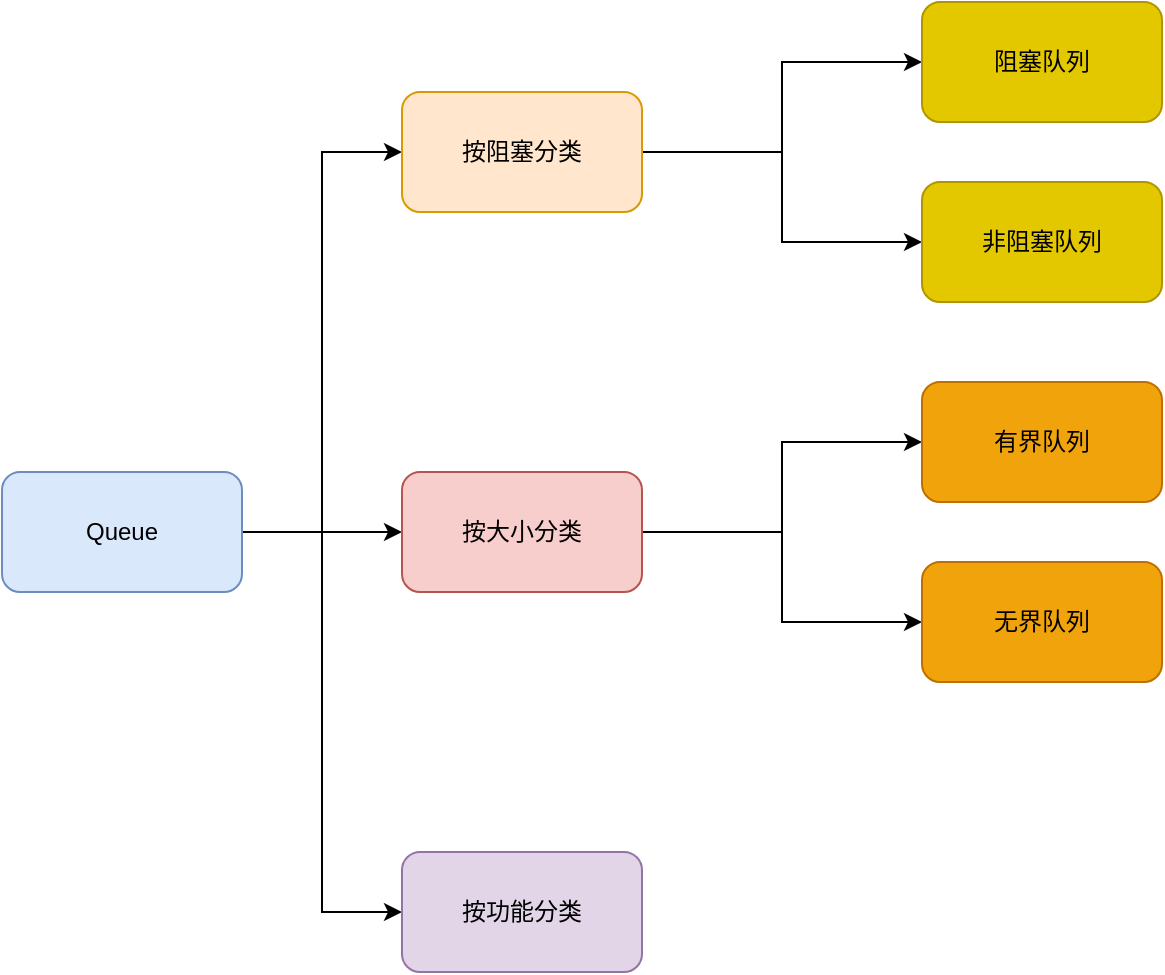 <mxfile version="24.7.7">
  <diagram name="第 1 页" id="XBe9ZtATBSlsIvdmplbK">
    <mxGraphModel dx="1434" dy="772" grid="1" gridSize="10" guides="1" tooltips="1" connect="1" arrows="1" fold="1" page="1" pageScale="1" pageWidth="827" pageHeight="1169" math="0" shadow="0">
      <root>
        <mxCell id="0" />
        <mxCell id="1" parent="0" />
        <mxCell id="hu2YA9th0eI2DhNNzv6I-10" style="edgeStyle=orthogonalEdgeStyle;rounded=0;orthogonalLoop=1;jettySize=auto;html=1;exitX=1;exitY=0.5;exitDx=0;exitDy=0;entryX=0;entryY=0.5;entryDx=0;entryDy=0;" edge="1" parent="1" source="hu2YA9th0eI2DhNNzv6I-2" target="hu2YA9th0eI2DhNNzv6I-3">
          <mxGeometry relative="1" as="geometry" />
        </mxCell>
        <mxCell id="hu2YA9th0eI2DhNNzv6I-11" style="edgeStyle=orthogonalEdgeStyle;rounded=0;orthogonalLoop=1;jettySize=auto;html=1;exitX=1;exitY=0.5;exitDx=0;exitDy=0;entryX=0;entryY=0.5;entryDx=0;entryDy=0;" edge="1" parent="1" source="hu2YA9th0eI2DhNNzv6I-2" target="hu2YA9th0eI2DhNNzv6I-4">
          <mxGeometry relative="1" as="geometry" />
        </mxCell>
        <mxCell id="hu2YA9th0eI2DhNNzv6I-12" style="edgeStyle=orthogonalEdgeStyle;rounded=0;orthogonalLoop=1;jettySize=auto;html=1;exitX=1;exitY=0.5;exitDx=0;exitDy=0;entryX=0;entryY=0.5;entryDx=0;entryDy=0;" edge="1" parent="1" source="hu2YA9th0eI2DhNNzv6I-2" target="hu2YA9th0eI2DhNNzv6I-5">
          <mxGeometry relative="1" as="geometry" />
        </mxCell>
        <mxCell id="hu2YA9th0eI2DhNNzv6I-2" value="Queue" style="rounded=1;whiteSpace=wrap;html=1;fillColor=#dae8fc;strokeColor=#6c8ebf;" vertex="1" parent="1">
          <mxGeometry x="20" y="350" width="120" height="60" as="geometry" />
        </mxCell>
        <mxCell id="hu2YA9th0eI2DhNNzv6I-8" style="edgeStyle=orthogonalEdgeStyle;rounded=0;orthogonalLoop=1;jettySize=auto;html=1;exitX=1;exitY=0.5;exitDx=0;exitDy=0;entryX=0;entryY=0.5;entryDx=0;entryDy=0;" edge="1" parent="1" source="hu2YA9th0eI2DhNNzv6I-3" target="hu2YA9th0eI2DhNNzv6I-6">
          <mxGeometry relative="1" as="geometry" />
        </mxCell>
        <mxCell id="hu2YA9th0eI2DhNNzv6I-9" style="edgeStyle=orthogonalEdgeStyle;rounded=0;orthogonalLoop=1;jettySize=auto;html=1;exitX=1;exitY=0.5;exitDx=0;exitDy=0;entryX=0;entryY=0.5;entryDx=0;entryDy=0;" edge="1" parent="1" source="hu2YA9th0eI2DhNNzv6I-3" target="hu2YA9th0eI2DhNNzv6I-7">
          <mxGeometry relative="1" as="geometry" />
        </mxCell>
        <mxCell id="hu2YA9th0eI2DhNNzv6I-3" value="按阻塞分类" style="rounded=1;whiteSpace=wrap;html=1;fillColor=#ffe6cc;strokeColor=#d79b00;" vertex="1" parent="1">
          <mxGeometry x="220" y="160" width="120" height="60" as="geometry" />
        </mxCell>
        <mxCell id="hu2YA9th0eI2DhNNzv6I-15" style="edgeStyle=orthogonalEdgeStyle;rounded=0;orthogonalLoop=1;jettySize=auto;html=1;exitX=1;exitY=0.5;exitDx=0;exitDy=0;" edge="1" parent="1" source="hu2YA9th0eI2DhNNzv6I-4" target="hu2YA9th0eI2DhNNzv6I-13">
          <mxGeometry relative="1" as="geometry" />
        </mxCell>
        <mxCell id="hu2YA9th0eI2DhNNzv6I-16" style="edgeStyle=orthogonalEdgeStyle;rounded=0;orthogonalLoop=1;jettySize=auto;html=1;exitX=1;exitY=0.5;exitDx=0;exitDy=0;entryX=0;entryY=0.5;entryDx=0;entryDy=0;" edge="1" parent="1" source="hu2YA9th0eI2DhNNzv6I-4" target="hu2YA9th0eI2DhNNzv6I-14">
          <mxGeometry relative="1" as="geometry" />
        </mxCell>
        <mxCell id="hu2YA9th0eI2DhNNzv6I-4" value="按大小分类" style="rounded=1;whiteSpace=wrap;html=1;fillColor=#f8cecc;strokeColor=#b85450;" vertex="1" parent="1">
          <mxGeometry x="220" y="350" width="120" height="60" as="geometry" />
        </mxCell>
        <mxCell id="hu2YA9th0eI2DhNNzv6I-5" value="按功能分类" style="rounded=1;whiteSpace=wrap;html=1;fillColor=#e1d5e7;strokeColor=#9673a6;" vertex="1" parent="1">
          <mxGeometry x="220" y="540" width="120" height="60" as="geometry" />
        </mxCell>
        <mxCell id="hu2YA9th0eI2DhNNzv6I-6" value="阻塞队列" style="rounded=1;whiteSpace=wrap;html=1;fillColor=#e3c800;fontColor=#000000;strokeColor=#B09500;" vertex="1" parent="1">
          <mxGeometry x="480" y="115" width="120" height="60" as="geometry" />
        </mxCell>
        <mxCell id="hu2YA9th0eI2DhNNzv6I-7" value="非阻塞队列" style="rounded=1;whiteSpace=wrap;html=1;fillColor=#e3c800;fontColor=#000000;strokeColor=#B09500;" vertex="1" parent="1">
          <mxGeometry x="480" y="205" width="120" height="60" as="geometry" />
        </mxCell>
        <mxCell id="hu2YA9th0eI2DhNNzv6I-13" value="有界队列" style="rounded=1;whiteSpace=wrap;html=1;fillColor=#f0a30a;fontColor=#000000;strokeColor=#BD7000;" vertex="1" parent="1">
          <mxGeometry x="480" y="305" width="120" height="60" as="geometry" />
        </mxCell>
        <mxCell id="hu2YA9th0eI2DhNNzv6I-14" value="无界队列" style="rounded=1;whiteSpace=wrap;html=1;fillColor=#f0a30a;fontColor=#000000;strokeColor=#BD7000;" vertex="1" parent="1">
          <mxGeometry x="480" y="395" width="120" height="60" as="geometry" />
        </mxCell>
      </root>
    </mxGraphModel>
  </diagram>
</mxfile>
